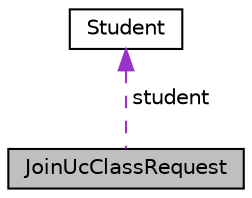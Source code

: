 digraph "JoinUcClassRequest"
{
 // LATEX_PDF_SIZE
  edge [fontname="Helvetica",fontsize="10",labelfontname="Helvetica",labelfontsize="10"];
  node [fontname="Helvetica",fontsize="10",shape=record];
  Node1 [label="JoinUcClassRequest",height=0.2,width=0.4,color="black", fillcolor="grey75", style="filled", fontcolor="black",tooltip="A structure to represent a request for a Student to join a specific UC and Class."];
  Node2 -> Node1 [dir="back",color="darkorchid3",fontsize="10",style="dashed",label=" student" ];
  Node2 [label="Student",height=0.2,width=0.4,color="black", fillcolor="white", style="filled",URL="$classStudent.html",tooltip="A class to represent a student."];
}
